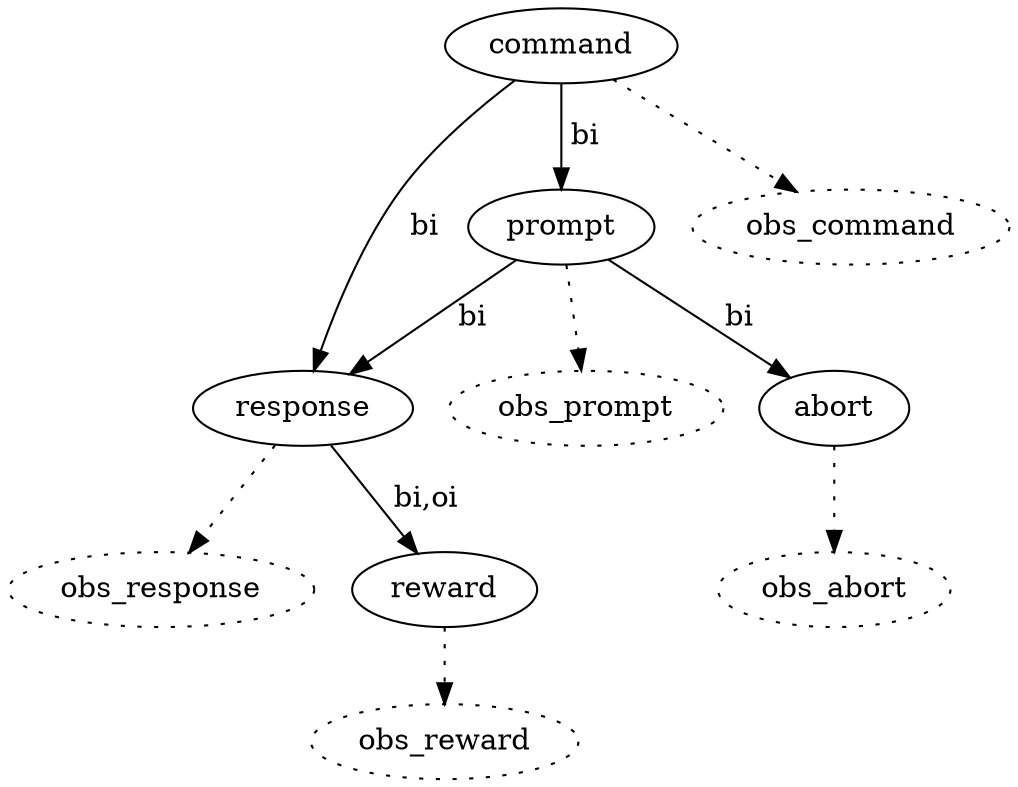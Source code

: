 strict digraph {
command [weight=None]
abort [weight=None]
prompt [weight=None]
response [weight=None]
reward [weight=None]
obs_prompt [weight=None, style=dotted]
obs_command [weight=None, style=dotted]
obs_response [weight=None, style=dotted]
obs_reward [weight=None, style=dotted]
obs_abort [weight=None, style=dotted]
command -> prompt [weight=None, label=" bi "]
prompt -> abort [weight=None, label=" bi "]
prompt -> obs_prompt [weight=None, style=dotted]
prompt -> response [weight=None, label=" bi "]
abort -> obs_abort [weight=None, style=dotted]
command -> response [weight=None, label=" bi "]
command -> obs_command [weight=None, style=dotted]
reward -> obs_reward [weight=None, style=dotted]
response -> reward [weight=None, label=" bi,oi "]
response -> obs_response [weight=None, style=dotted]
}